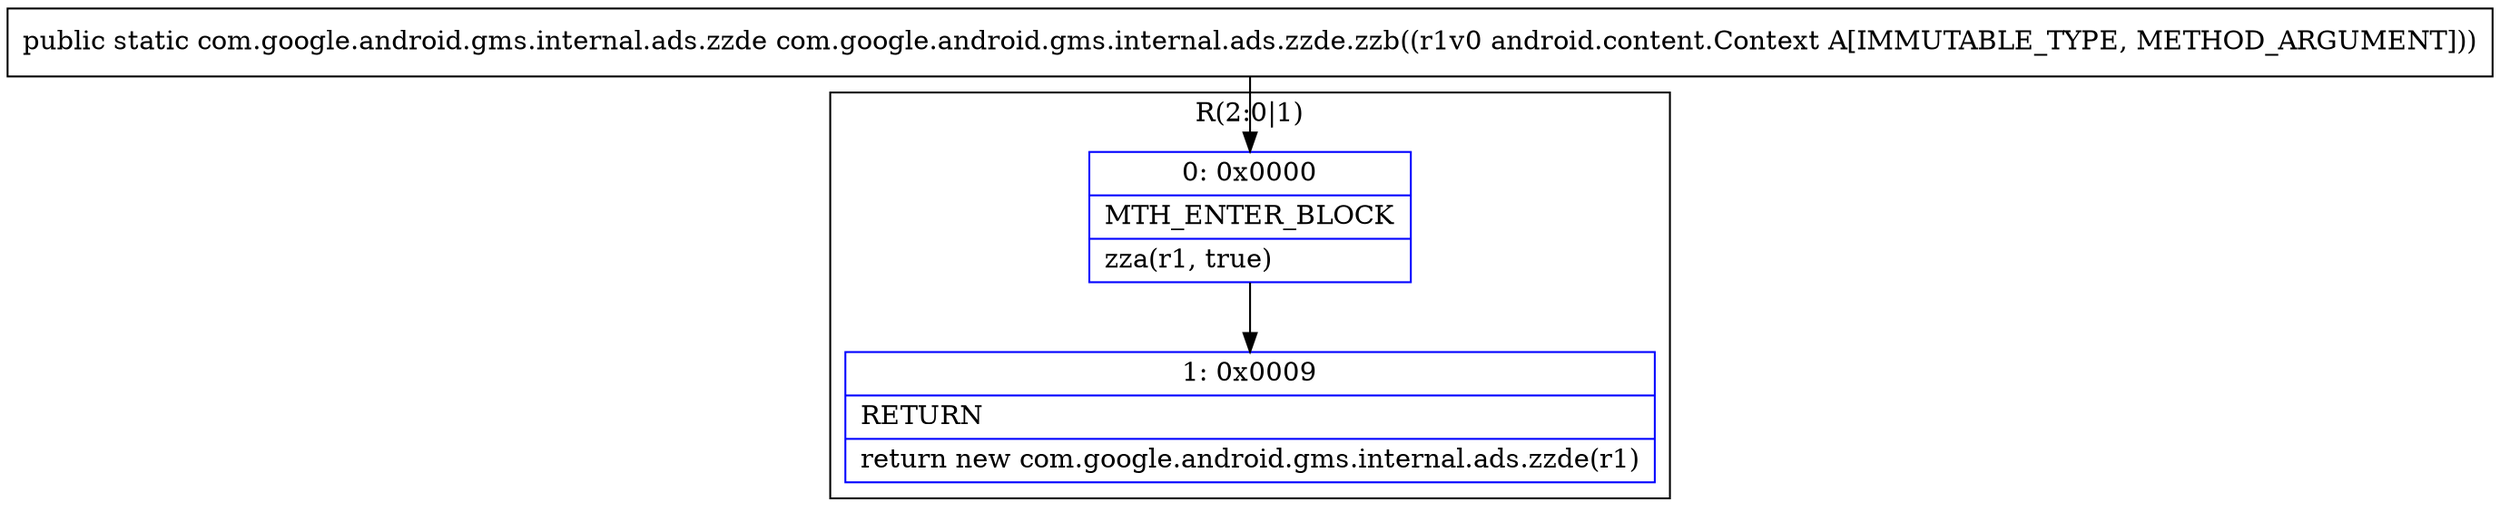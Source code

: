 digraph "CFG forcom.google.android.gms.internal.ads.zzde.zzb(Landroid\/content\/Context;)Lcom\/google\/android\/gms\/internal\/ads\/zzde;" {
subgraph cluster_Region_1806607391 {
label = "R(2:0|1)";
node [shape=record,color=blue];
Node_0 [shape=record,label="{0\:\ 0x0000|MTH_ENTER_BLOCK\l|zza(r1, true)\l}"];
Node_1 [shape=record,label="{1\:\ 0x0009|RETURN\l|return new com.google.android.gms.internal.ads.zzde(r1)\l}"];
}
MethodNode[shape=record,label="{public static com.google.android.gms.internal.ads.zzde com.google.android.gms.internal.ads.zzde.zzb((r1v0 android.content.Context A[IMMUTABLE_TYPE, METHOD_ARGUMENT])) }"];
MethodNode -> Node_0;
Node_0 -> Node_1;
}


